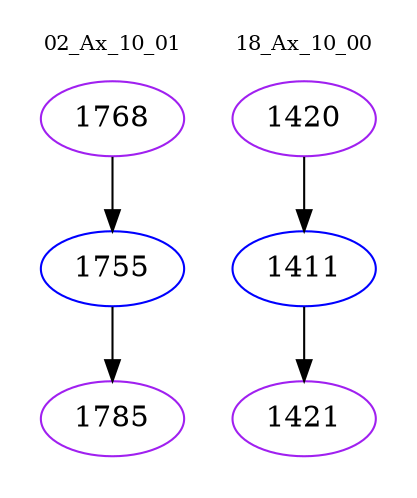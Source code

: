 digraph{
subgraph cluster_0 {
color = white
label = "02_Ax_10_01";
fontsize=10;
T0_1768 [label="1768", color="purple"]
T0_1768 -> T0_1755 [color="black"]
T0_1755 [label="1755", color="blue"]
T0_1755 -> T0_1785 [color="black"]
T0_1785 [label="1785", color="purple"]
}
subgraph cluster_1 {
color = white
label = "18_Ax_10_00";
fontsize=10;
T1_1420 [label="1420", color="purple"]
T1_1420 -> T1_1411 [color="black"]
T1_1411 [label="1411", color="blue"]
T1_1411 -> T1_1421 [color="black"]
T1_1421 [label="1421", color="purple"]
}
}

